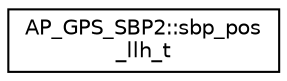 digraph "Graphical Class Hierarchy"
{
 // INTERACTIVE_SVG=YES
  edge [fontname="Helvetica",fontsize="10",labelfontname="Helvetica",labelfontsize="10"];
  node [fontname="Helvetica",fontsize="10",shape=record];
  rankdir="LR";
  Node1 [label="AP_GPS_SBP2::sbp_pos\l_llh_t",height=0.2,width=0.4,color="black", fillcolor="white", style="filled",URL="$structAP__GPS__SBP2_1_1sbp__pos__llh__t.html"];
}
